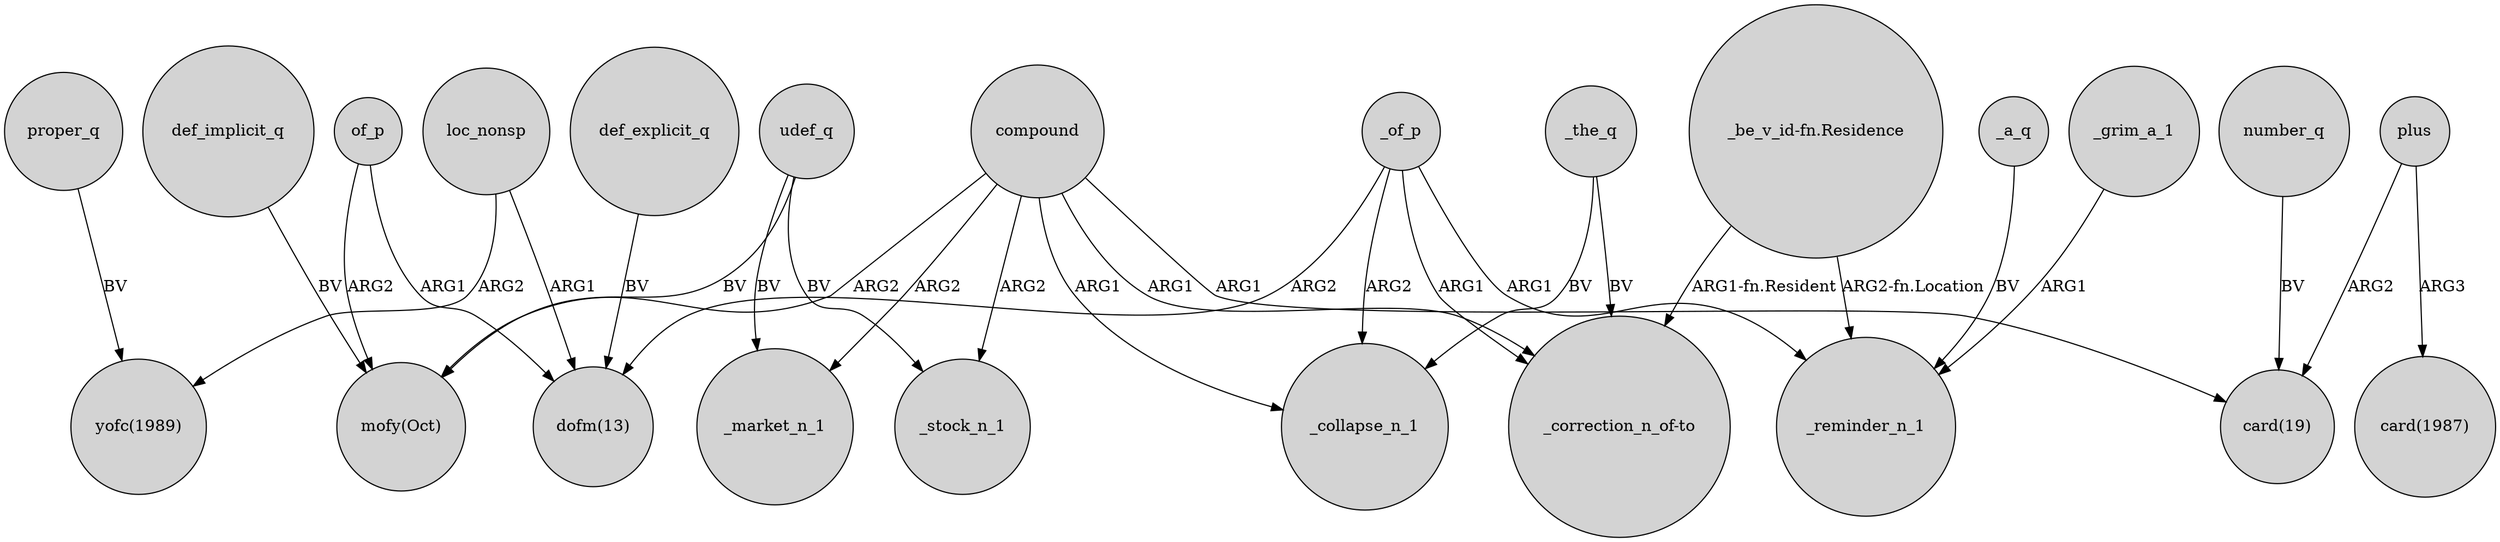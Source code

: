 digraph {
	node [shape=circle style=filled]
	udef_q -> _market_n_1 [label=BV]
	"_be_v_id-fn.Residence" -> _reminder_n_1 [label="ARG2-fn.Location"]
	compound -> _market_n_1 [label=ARG2]
	of_p -> "mofy(Oct)" [label=ARG2]
	_the_q -> "_correction_n_of-to" [label=BV]
	loc_nonsp -> "dofm(13)" [label=ARG1]
	_a_q -> _reminder_n_1 [label=BV]
	number_q -> "card(19)" [label=BV]
	def_explicit_q -> "dofm(13)" [label=BV]
	_of_p -> _collapse_n_1 [label=ARG2]
	of_p -> "dofm(13)" [label=ARG1]
	udef_q -> _stock_n_1 [label=BV]
	"_be_v_id-fn.Residence" -> "_correction_n_of-to" [label="ARG1-fn.Resident"]
	loc_nonsp -> "yofc(1989)" [label=ARG2]
	plus -> "card(1987)" [label=ARG3]
	compound -> _stock_n_1 [label=ARG2]
	_of_p -> "_correction_n_of-to" [label=ARG1]
	proper_q -> "yofc(1989)" [label=BV]
	_the_q -> _collapse_n_1 [label=BV]
	def_implicit_q -> "mofy(Oct)" [label=BV]
	compound -> _collapse_n_1 [label=ARG1]
	_grim_a_1 -> _reminder_n_1 [label=ARG1]
	compound -> "_correction_n_of-to" [label=ARG1]
	plus -> "card(19)" [label=ARG2]
	_of_p -> _reminder_n_1 [label=ARG1]
	udef_q -> "mofy(Oct)" [label=BV]
	compound -> "mofy(Oct)" [label=ARG2]
	_of_p -> "dofm(13)" [label=ARG2]
	compound -> "card(19)" [label=ARG1]
}
